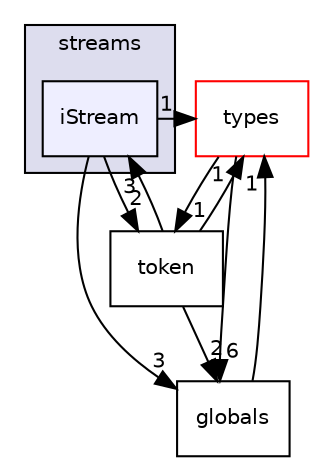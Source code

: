 digraph "src/phasicFlow/streams/iStream" {
  compound=true
  node [ fontsize="10", fontname="Helvetica"];
  edge [ labelfontsize="10", labelfontname="Helvetica"];
  subgraph clusterdir_b13948a90891cb8a59f39ab8c50a8102 {
    graph [ bgcolor="#ddddee", pencolor="black", label="streams" fontname="Helvetica", fontsize="10", URL="dir_b13948a90891cb8a59f39ab8c50a8102.html"]
  dir_db26f2bafe059aba76429081e630a92d [shape=box, label="iStream", style="filled", fillcolor="#eeeeff", pencolor="black", URL="dir_db26f2bafe059aba76429081e630a92d.html"];
  }
  dir_e8baec020e471dff3bc06b812491e6c5 [shape=box label="types" fillcolor="white" style="filled" color="red" URL="dir_e8baec020e471dff3bc06b812491e6c5.html"];
  dir_0be52b0d2f0bba84a72d3e4c1b25399f [shape=box label="token" URL="dir_0be52b0d2f0bba84a72d3e4c1b25399f.html"];
  dir_5f6559faa080c0b07ec2a71fd7e912fc [shape=box label="globals" URL="dir_5f6559faa080c0b07ec2a71fd7e912fc.html"];
  dir_db26f2bafe059aba76429081e630a92d->dir_e8baec020e471dff3bc06b812491e6c5 [headlabel="1", labeldistance=1.5 headhref="dir_000134_000175.html"];
  dir_db26f2bafe059aba76429081e630a92d->dir_0be52b0d2f0bba84a72d3e4c1b25399f [headlabel="2", labeldistance=1.5 headhref="dir_000134_000138.html"];
  dir_db26f2bafe059aba76429081e630a92d->dir_5f6559faa080c0b07ec2a71fd7e912fc [headlabel="3", labeldistance=1.5 headhref="dir_000134_000117.html"];
  dir_e8baec020e471dff3bc06b812491e6c5->dir_0be52b0d2f0bba84a72d3e4c1b25399f [headlabel="1", labeldistance=1.5 headhref="dir_000175_000138.html"];
  dir_e8baec020e471dff3bc06b812491e6c5->dir_5f6559faa080c0b07ec2a71fd7e912fc [headlabel="6", labeldistance=1.5 headhref="dir_000175_000117.html"];
  dir_0be52b0d2f0bba84a72d3e4c1b25399f->dir_db26f2bafe059aba76429081e630a92d [headlabel="3", labeldistance=1.5 headhref="dir_000138_000134.html"];
  dir_0be52b0d2f0bba84a72d3e4c1b25399f->dir_e8baec020e471dff3bc06b812491e6c5 [headlabel="1", labeldistance=1.5 headhref="dir_000138_000175.html"];
  dir_0be52b0d2f0bba84a72d3e4c1b25399f->dir_5f6559faa080c0b07ec2a71fd7e912fc [headlabel="2", labeldistance=1.5 headhref="dir_000138_000117.html"];
  dir_5f6559faa080c0b07ec2a71fd7e912fc->dir_e8baec020e471dff3bc06b812491e6c5 [headlabel="1", labeldistance=1.5 headhref="dir_000117_000175.html"];
}
